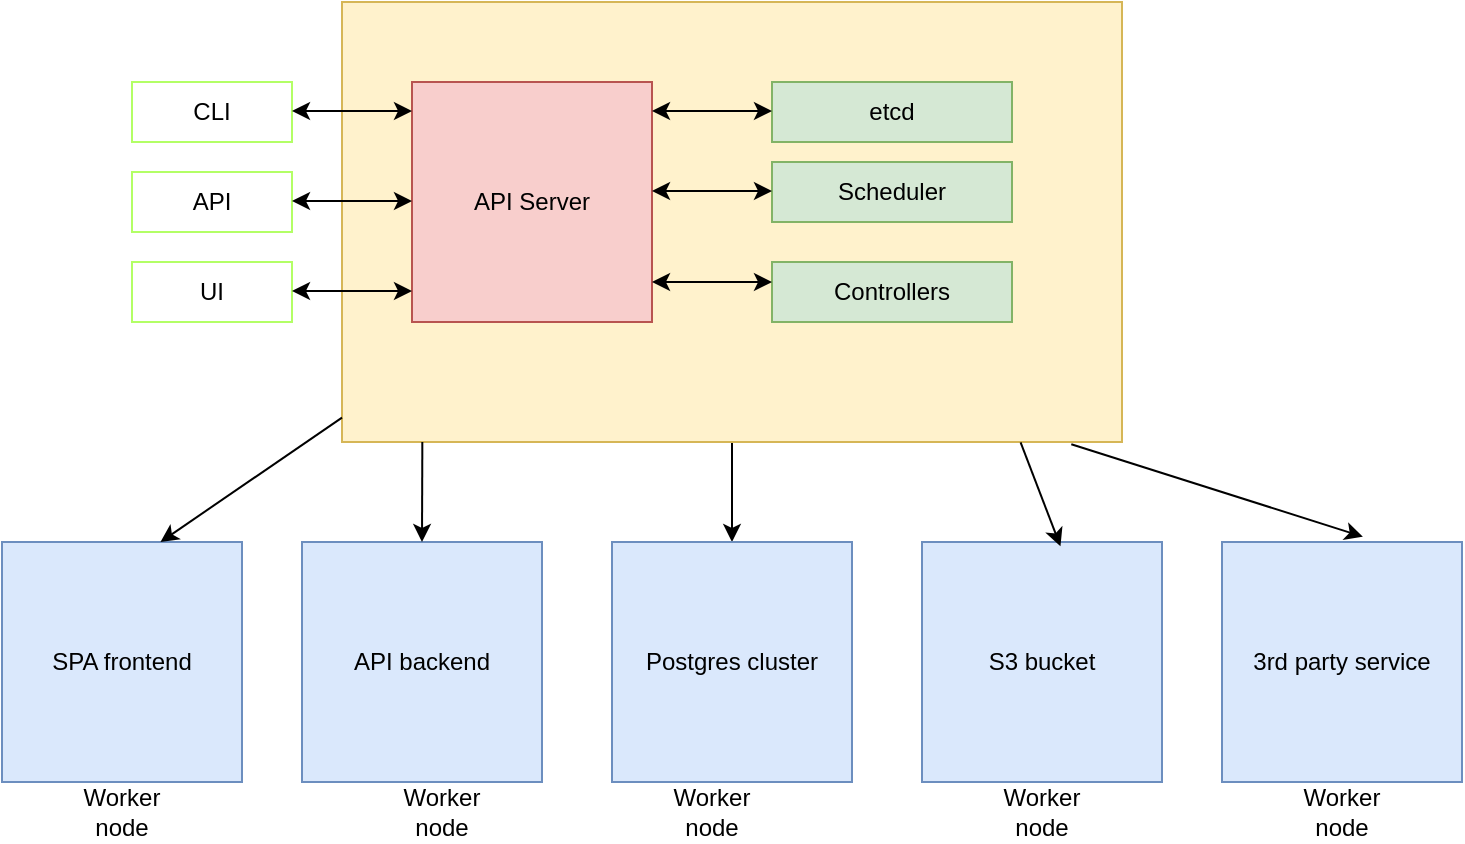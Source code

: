 <mxfile version="20.8.16" type="device"><diagram name="Page-1" id="PV3uLcTRXCBnx8hzJvrN"><mxGraphModel dx="1886" dy="614" grid="1" gridSize="10" guides="1" tooltips="1" connect="1" arrows="1" fold="1" page="1" pageScale="1" pageWidth="850" pageHeight="1100" background="#ffffff" math="0" shadow="0"><root><mxCell id="0"/><mxCell id="1" parent="0"/><mxCell id="SwULLX0ATuIAaovyp00D-35" value="" style="edgeStyle=orthogonalEdgeStyle;rounded=0;orthogonalLoop=1;jettySize=auto;html=1;" edge="1" parent="1" source="SwULLX0ATuIAaovyp00D-1" target="SwULLX0ATuIAaovyp00D-26"><mxGeometry relative="1" as="geometry"/></mxCell><mxCell id="SwULLX0ATuIAaovyp00D-1" value="" style="rounded=0;whiteSpace=wrap;html=1;fillColor=#fff2cc;strokeColor=#d6b656;" vertex="1" parent="1"><mxGeometry x="90" y="290" width="390" height="220" as="geometry"/></mxCell><mxCell id="SwULLX0ATuIAaovyp00D-2" value="API Server" style="whiteSpace=wrap;html=1;aspect=fixed;strokeColor=#b85450;fillColor=#f8cecc;" vertex="1" parent="1"><mxGeometry x="125" y="330" width="120" height="120" as="geometry"/></mxCell><mxCell id="SwULLX0ATuIAaovyp00D-3" value="Controllers" style="rounded=0;whiteSpace=wrap;html=1;strokeColor=#82b366;fillColor=#d5e8d4;" vertex="1" parent="1"><mxGeometry x="305" y="420" width="120" height="30" as="geometry"/></mxCell><mxCell id="SwULLX0ATuIAaovyp00D-4" value="Scheduler" style="rounded=0;whiteSpace=wrap;html=1;strokeColor=#82b366;fillColor=#d5e8d4;" vertex="1" parent="1"><mxGeometry x="305" y="370" width="120" height="30" as="geometry"/></mxCell><mxCell id="SwULLX0ATuIAaovyp00D-5" value="etcd" style="rounded=0;whiteSpace=wrap;html=1;strokeColor=#82b366;fillColor=#d5e8d4;" vertex="1" parent="1"><mxGeometry x="305" y="330" width="120" height="30" as="geometry"/></mxCell><mxCell id="SwULLX0ATuIAaovyp00D-6" value="" style="endArrow=classic;startArrow=classic;html=1;rounded=0;" edge="1" parent="1"><mxGeometry width="50" height="50" relative="1" as="geometry"><mxPoint x="245" y="344.5" as="sourcePoint"/><mxPoint x="305" y="344.5" as="targetPoint"/></mxGeometry></mxCell><mxCell id="SwULLX0ATuIAaovyp00D-7" value="" style="endArrow=classic;startArrow=classic;html=1;rounded=0;" edge="1" parent="1"><mxGeometry width="50" height="50" relative="1" as="geometry"><mxPoint x="245" y="384.5" as="sourcePoint"/><mxPoint x="305" y="384.5" as="targetPoint"/></mxGeometry></mxCell><mxCell id="SwULLX0ATuIAaovyp00D-8" value="" style="endArrow=classic;startArrow=classic;html=1;rounded=0;" edge="1" parent="1"><mxGeometry width="50" height="50" relative="1" as="geometry"><mxPoint x="245" y="430" as="sourcePoint"/><mxPoint x="305" y="430" as="targetPoint"/></mxGeometry></mxCell><mxCell id="SwULLX0ATuIAaovyp00D-17" value="CLI" style="rounded=0;whiteSpace=wrap;html=1;strokeColor=#B3FF66;" vertex="1" parent="1"><mxGeometry x="-15" y="330" width="80" height="30" as="geometry"/></mxCell><mxCell id="SwULLX0ATuIAaovyp00D-18" value="API" style="rounded=0;whiteSpace=wrap;html=1;strokeColor=#B3FF66;" vertex="1" parent="1"><mxGeometry x="-15" y="375" width="80" height="30" as="geometry"/></mxCell><mxCell id="SwULLX0ATuIAaovyp00D-19" value="UI" style="rounded=0;whiteSpace=wrap;html=1;strokeColor=#B3FF66;" vertex="1" parent="1"><mxGeometry x="-15" y="420" width="80" height="30" as="geometry"/></mxCell><mxCell id="SwULLX0ATuIAaovyp00D-20" value="" style="endArrow=classic;startArrow=classic;html=1;rounded=0;" edge="1" parent="1"><mxGeometry width="50" height="50" relative="1" as="geometry"><mxPoint x="65" y="344.5" as="sourcePoint"/><mxPoint x="125" y="344.5" as="targetPoint"/></mxGeometry></mxCell><mxCell id="SwULLX0ATuIAaovyp00D-21" value="" style="endArrow=classic;startArrow=classic;html=1;rounded=0;" edge="1" parent="1"><mxGeometry width="50" height="50" relative="1" as="geometry"><mxPoint x="65" y="389.5" as="sourcePoint"/><mxPoint x="125" y="389.5" as="targetPoint"/></mxGeometry></mxCell><mxCell id="SwULLX0ATuIAaovyp00D-22" value="" style="endArrow=classic;startArrow=classic;html=1;rounded=0;" edge="1" parent="1"><mxGeometry width="50" height="50" relative="1" as="geometry"><mxPoint x="65" y="434.5" as="sourcePoint"/><mxPoint x="125" y="434.5" as="targetPoint"/></mxGeometry></mxCell><mxCell id="SwULLX0ATuIAaovyp00D-23" value="API backend" style="rounded=0;whiteSpace=wrap;html=1;fillColor=#dae8fc;strokeColor=#6c8ebf;" vertex="1" parent="1"><mxGeometry x="70" y="560" width="120" height="120" as="geometry"/></mxCell><mxCell id="SwULLX0ATuIAaovyp00D-25" value="SPA frontend" style="rounded=0;whiteSpace=wrap;html=1;fillColor=#dae8fc;strokeColor=#6c8ebf;" vertex="1" parent="1"><mxGeometry x="-80" y="560" width="120" height="120" as="geometry"/></mxCell><mxCell id="SwULLX0ATuIAaovyp00D-26" value="Postgres cluster" style="rounded=0;whiteSpace=wrap;html=1;fillColor=#dae8fc;strokeColor=#6c8ebf;" vertex="1" parent="1"><mxGeometry x="225" y="560" width="120" height="120" as="geometry"/></mxCell><mxCell id="SwULLX0ATuIAaovyp00D-27" value="S3 bucket" style="rounded=0;whiteSpace=wrap;html=1;fillColor=#dae8fc;strokeColor=#6c8ebf;" vertex="1" parent="1"><mxGeometry x="380" y="560" width="120" height="120" as="geometry"/></mxCell><mxCell id="SwULLX0ATuIAaovyp00D-28" value="3rd party service" style="rounded=0;whiteSpace=wrap;html=1;fillColor=#dae8fc;strokeColor=#6c8ebf;" vertex="1" parent="1"><mxGeometry x="530" y="560" width="120" height="120" as="geometry"/></mxCell><mxCell id="SwULLX0ATuIAaovyp00D-29" value="Worker node" style="text;html=1;strokeColor=none;fillColor=none;align=center;verticalAlign=middle;whiteSpace=wrap;rounded=0;" vertex="1" parent="1"><mxGeometry x="245" y="680" width="60" height="30" as="geometry"/></mxCell><mxCell id="SwULLX0ATuIAaovyp00D-30" value="Worker node" style="text;html=1;strokeColor=none;fillColor=none;align=center;verticalAlign=middle;whiteSpace=wrap;rounded=0;" vertex="1" parent="1"><mxGeometry x="110" y="680" width="60" height="30" as="geometry"/></mxCell><mxCell id="SwULLX0ATuIAaovyp00D-31" value="Worker node" style="text;html=1;strokeColor=none;fillColor=none;align=center;verticalAlign=middle;whiteSpace=wrap;rounded=0;" vertex="1" parent="1"><mxGeometry x="-50" y="680" width="60" height="30" as="geometry"/></mxCell><mxCell id="SwULLX0ATuIAaovyp00D-32" value="Worker node" style="text;html=1;strokeColor=none;fillColor=none;align=center;verticalAlign=middle;whiteSpace=wrap;rounded=0;" vertex="1" parent="1"><mxGeometry x="410" y="680" width="60" height="30" as="geometry"/></mxCell><mxCell id="SwULLX0ATuIAaovyp00D-33" value="Worker node" style="text;html=1;strokeColor=none;fillColor=none;align=center;verticalAlign=middle;whiteSpace=wrap;rounded=0;" vertex="1" parent="1"><mxGeometry x="560" y="680" width="60" height="30" as="geometry"/></mxCell><mxCell id="SwULLX0ATuIAaovyp00D-36" value="" style="endArrow=classic;html=1;rounded=0;entryX=0.577;entryY=0.018;entryDx=0;entryDy=0;entryPerimeter=0;exitX=0.87;exitY=1.001;exitDx=0;exitDy=0;exitPerimeter=0;" edge="1" parent="1" source="SwULLX0ATuIAaovyp00D-1" target="SwULLX0ATuIAaovyp00D-27"><mxGeometry width="50" height="50" relative="1" as="geometry"><mxPoint x="400" y="540" as="sourcePoint"/><mxPoint x="450" y="490" as="targetPoint"/></mxGeometry></mxCell><mxCell id="SwULLX0ATuIAaovyp00D-37" value="" style="endArrow=classic;html=1;rounded=0;entryX=0.577;entryY=0.018;entryDx=0;entryDy=0;entryPerimeter=0;" edge="1" parent="1"><mxGeometry width="50" height="50" relative="1" as="geometry"><mxPoint x="90" y="497.84" as="sourcePoint"/><mxPoint x="-0.76" y="560.0" as="targetPoint"/></mxGeometry></mxCell><mxCell id="SwULLX0ATuIAaovyp00D-42" value="" style="endArrow=classic;html=1;rounded=0;exitX=0.103;exitY=1;exitDx=0;exitDy=0;exitPerimeter=0;entryX=0.5;entryY=0;entryDx=0;entryDy=0;" edge="1" parent="1" source="SwULLX0ATuIAaovyp00D-1" target="SwULLX0ATuIAaovyp00D-23"><mxGeometry width="50" height="50" relative="1" as="geometry"><mxPoint x="400" y="540" as="sourcePoint"/><mxPoint x="450" y="490" as="targetPoint"/></mxGeometry></mxCell><mxCell id="SwULLX0ATuIAaovyp00D-43" value="" style="endArrow=classic;html=1;rounded=0;entryX=0.587;entryY=-0.022;entryDx=0;entryDy=0;entryPerimeter=0;exitX=0.935;exitY=1.005;exitDx=0;exitDy=0;exitPerimeter=0;" edge="1" parent="1" source="SwULLX0ATuIAaovyp00D-1" target="SwULLX0ATuIAaovyp00D-28"><mxGeometry width="50" height="50" relative="1" as="geometry"><mxPoint x="400" y="540" as="sourcePoint"/><mxPoint x="450" y="490" as="targetPoint"/></mxGeometry></mxCell></root></mxGraphModel></diagram></mxfile>